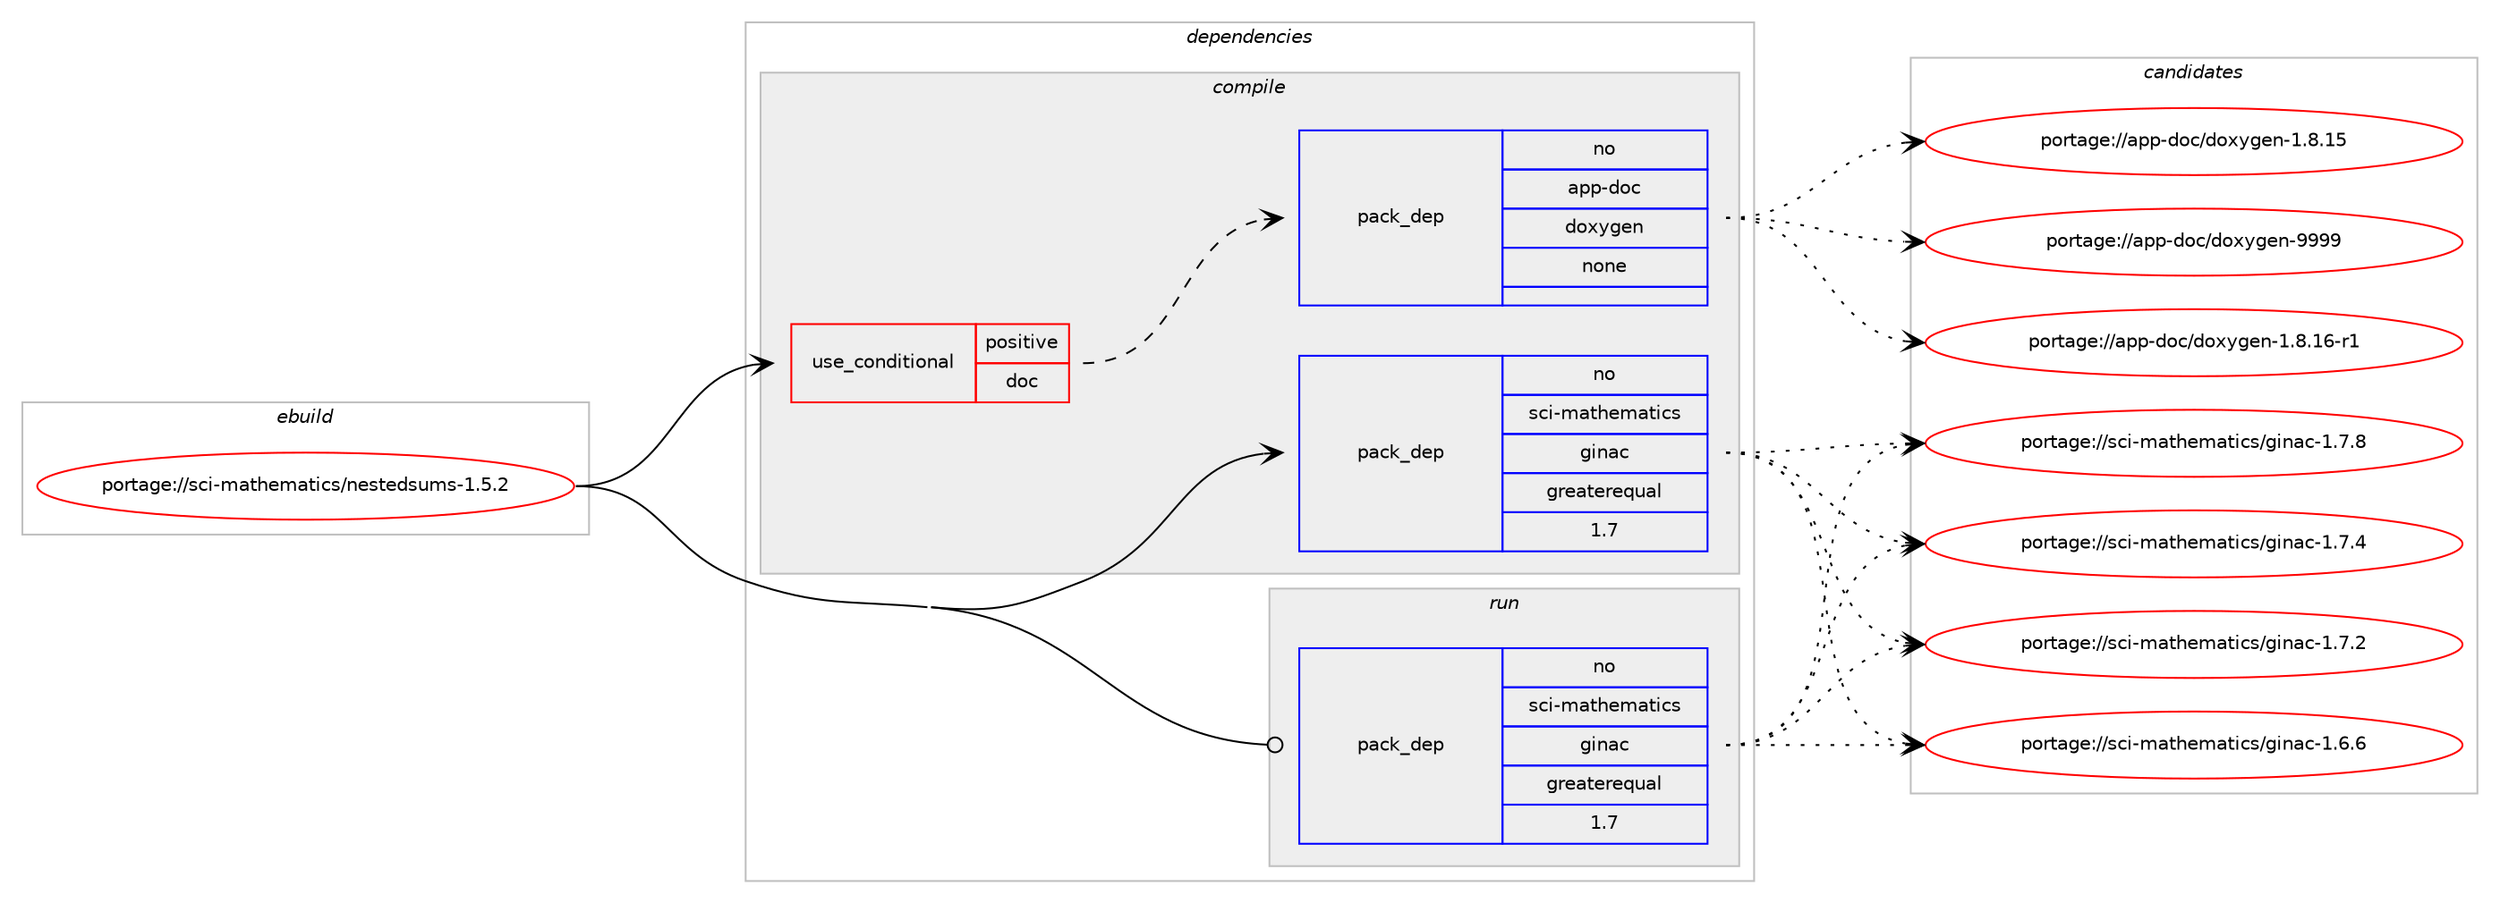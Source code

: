 digraph prolog {

# *************
# Graph options
# *************

newrank=true;
concentrate=true;
compound=true;
graph [rankdir=LR,fontname=Helvetica,fontsize=10,ranksep=1.5];#, ranksep=2.5, nodesep=0.2];
edge  [arrowhead=vee];
node  [fontname=Helvetica,fontsize=10];

# **********
# The ebuild
# **********

subgraph cluster_leftcol {
color=gray;
rank=same;
label=<<i>ebuild</i>>;
id [label="portage://sci-mathematics/nestedsums-1.5.2", color=red, width=4, href="../sci-mathematics/nestedsums-1.5.2.svg"];
}

# ****************
# The dependencies
# ****************

subgraph cluster_midcol {
color=gray;
label=<<i>dependencies</i>>;
subgraph cluster_compile {
fillcolor="#eeeeee";
style=filled;
label=<<i>compile</i>>;
subgraph cond9623 {
dependency46687 [label=<<TABLE BORDER="0" CELLBORDER="1" CELLSPACING="0" CELLPADDING="4"><TR><TD ROWSPAN="3" CELLPADDING="10">use_conditional</TD></TR><TR><TD>positive</TD></TR><TR><TD>doc</TD></TR></TABLE>>, shape=none, color=red];
subgraph pack36048 {
dependency46688 [label=<<TABLE BORDER="0" CELLBORDER="1" CELLSPACING="0" CELLPADDING="4" WIDTH="220"><TR><TD ROWSPAN="6" CELLPADDING="30">pack_dep</TD></TR><TR><TD WIDTH="110">no</TD></TR><TR><TD>app-doc</TD></TR><TR><TD>doxygen</TD></TR><TR><TD>none</TD></TR><TR><TD></TD></TR></TABLE>>, shape=none, color=blue];
}
dependency46687:e -> dependency46688:w [weight=20,style="dashed",arrowhead="vee"];
}
id:e -> dependency46687:w [weight=20,style="solid",arrowhead="vee"];
subgraph pack36049 {
dependency46689 [label=<<TABLE BORDER="0" CELLBORDER="1" CELLSPACING="0" CELLPADDING="4" WIDTH="220"><TR><TD ROWSPAN="6" CELLPADDING="30">pack_dep</TD></TR><TR><TD WIDTH="110">no</TD></TR><TR><TD>sci-mathematics</TD></TR><TR><TD>ginac</TD></TR><TR><TD>greaterequal</TD></TR><TR><TD>1.7</TD></TR></TABLE>>, shape=none, color=blue];
}
id:e -> dependency46689:w [weight=20,style="solid",arrowhead="vee"];
}
subgraph cluster_compileandrun {
fillcolor="#eeeeee";
style=filled;
label=<<i>compile and run</i>>;
}
subgraph cluster_run {
fillcolor="#eeeeee";
style=filled;
label=<<i>run</i>>;
subgraph pack36050 {
dependency46690 [label=<<TABLE BORDER="0" CELLBORDER="1" CELLSPACING="0" CELLPADDING="4" WIDTH="220"><TR><TD ROWSPAN="6" CELLPADDING="30">pack_dep</TD></TR><TR><TD WIDTH="110">no</TD></TR><TR><TD>sci-mathematics</TD></TR><TR><TD>ginac</TD></TR><TR><TD>greaterequal</TD></TR><TR><TD>1.7</TD></TR></TABLE>>, shape=none, color=blue];
}
id:e -> dependency46690:w [weight=20,style="solid",arrowhead="odot"];
}
}

# **************
# The candidates
# **************

subgraph cluster_choices {
rank=same;
color=gray;
label=<<i>candidates</i>>;

subgraph choice36048 {
color=black;
nodesep=1;
choice971121124510011199471001111201211031011104557575757 [label="portage://app-doc/doxygen-9999", color=red, width=4,href="../app-doc/doxygen-9999.svg"];
choice97112112451001119947100111120121103101110454946564649544511449 [label="portage://app-doc/doxygen-1.8.16-r1", color=red, width=4,href="../app-doc/doxygen-1.8.16-r1.svg"];
choice9711211245100111994710011112012110310111045494656464953 [label="portage://app-doc/doxygen-1.8.15", color=red, width=4,href="../app-doc/doxygen-1.8.15.svg"];
dependency46688:e -> choice971121124510011199471001111201211031011104557575757:w [style=dotted,weight="100"];
dependency46688:e -> choice97112112451001119947100111120121103101110454946564649544511449:w [style=dotted,weight="100"];
dependency46688:e -> choice9711211245100111994710011112012110310111045494656464953:w [style=dotted,weight="100"];
}
subgraph choice36049 {
color=black;
nodesep=1;
choice1159910545109971161041011099711610599115471031051109799454946554656 [label="portage://sci-mathematics/ginac-1.7.8", color=red, width=4,href="../sci-mathematics/ginac-1.7.8.svg"];
choice1159910545109971161041011099711610599115471031051109799454946554652 [label="portage://sci-mathematics/ginac-1.7.4", color=red, width=4,href="../sci-mathematics/ginac-1.7.4.svg"];
choice1159910545109971161041011099711610599115471031051109799454946554650 [label="portage://sci-mathematics/ginac-1.7.2", color=red, width=4,href="../sci-mathematics/ginac-1.7.2.svg"];
choice1159910545109971161041011099711610599115471031051109799454946544654 [label="portage://sci-mathematics/ginac-1.6.6", color=red, width=4,href="../sci-mathematics/ginac-1.6.6.svg"];
dependency46689:e -> choice1159910545109971161041011099711610599115471031051109799454946554656:w [style=dotted,weight="100"];
dependency46689:e -> choice1159910545109971161041011099711610599115471031051109799454946554652:w [style=dotted,weight="100"];
dependency46689:e -> choice1159910545109971161041011099711610599115471031051109799454946554650:w [style=dotted,weight="100"];
dependency46689:e -> choice1159910545109971161041011099711610599115471031051109799454946544654:w [style=dotted,weight="100"];
}
subgraph choice36050 {
color=black;
nodesep=1;
choice1159910545109971161041011099711610599115471031051109799454946554656 [label="portage://sci-mathematics/ginac-1.7.8", color=red, width=4,href="../sci-mathematics/ginac-1.7.8.svg"];
choice1159910545109971161041011099711610599115471031051109799454946554652 [label="portage://sci-mathematics/ginac-1.7.4", color=red, width=4,href="../sci-mathematics/ginac-1.7.4.svg"];
choice1159910545109971161041011099711610599115471031051109799454946554650 [label="portage://sci-mathematics/ginac-1.7.2", color=red, width=4,href="../sci-mathematics/ginac-1.7.2.svg"];
choice1159910545109971161041011099711610599115471031051109799454946544654 [label="portage://sci-mathematics/ginac-1.6.6", color=red, width=4,href="../sci-mathematics/ginac-1.6.6.svg"];
dependency46690:e -> choice1159910545109971161041011099711610599115471031051109799454946554656:w [style=dotted,weight="100"];
dependency46690:e -> choice1159910545109971161041011099711610599115471031051109799454946554652:w [style=dotted,weight="100"];
dependency46690:e -> choice1159910545109971161041011099711610599115471031051109799454946554650:w [style=dotted,weight="100"];
dependency46690:e -> choice1159910545109971161041011099711610599115471031051109799454946544654:w [style=dotted,weight="100"];
}
}

}
